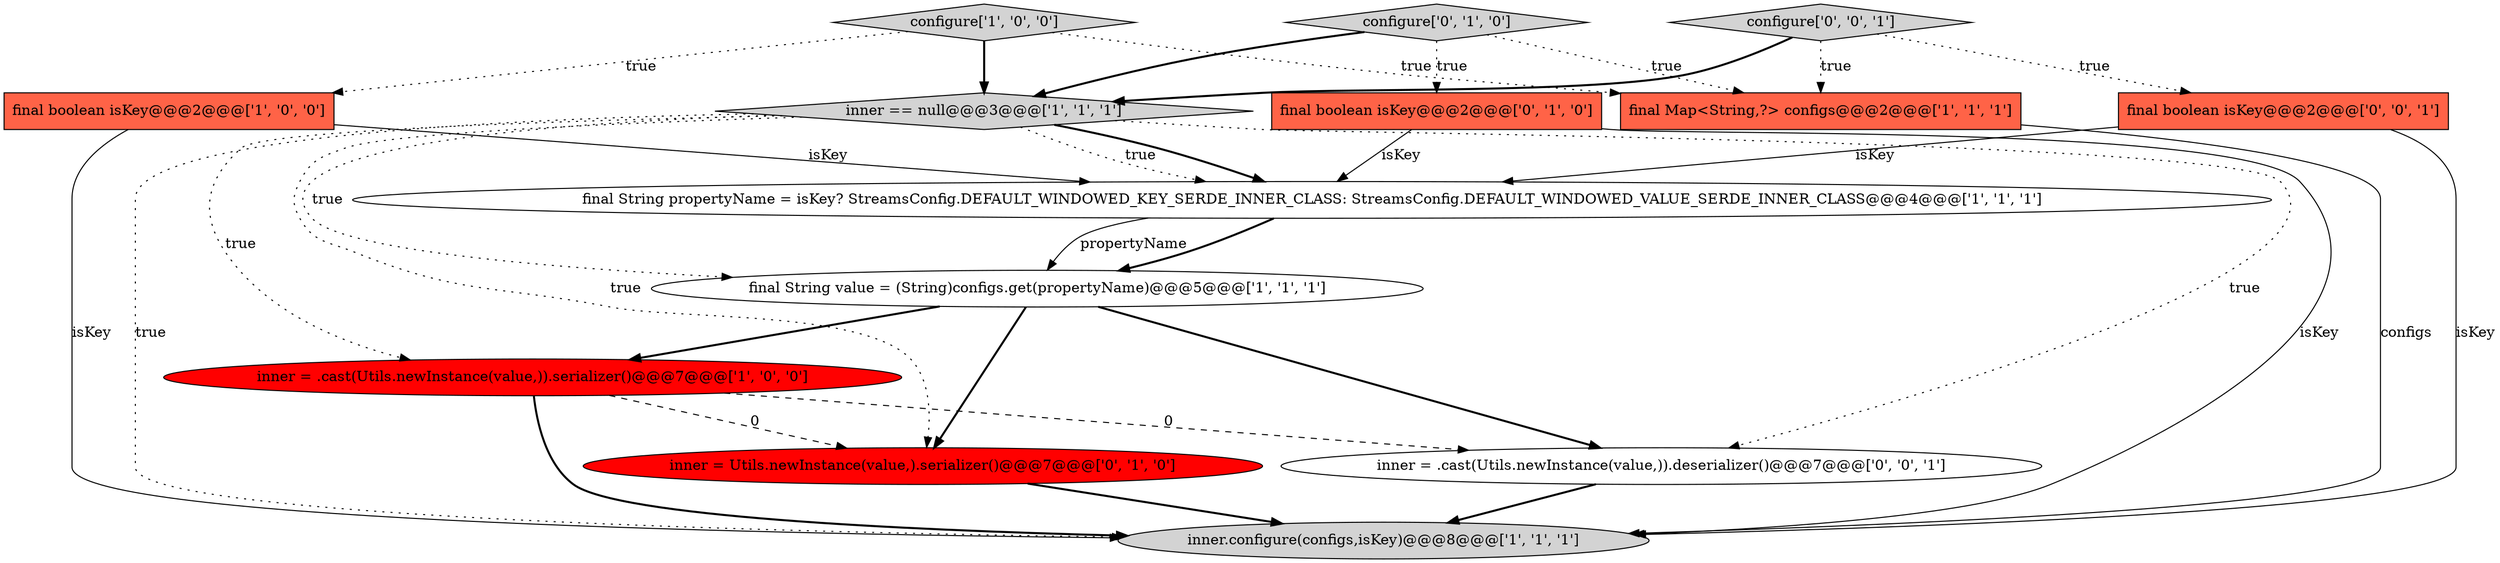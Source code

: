 digraph {
12 [style = filled, label = "inner = .cast(Utils.newInstance(value,)).deserializer()@@@7@@@['0', '0', '1']", fillcolor = white, shape = ellipse image = "AAA0AAABBB3BBB"];
11 [style = filled, label = "final boolean isKey@@@2@@@['0', '0', '1']", fillcolor = tomato, shape = box image = "AAA0AAABBB3BBB"];
0 [style = filled, label = "inner = .cast(Utils.newInstance(value,)).serializer()@@@7@@@['1', '0', '0']", fillcolor = red, shape = ellipse image = "AAA1AAABBB1BBB"];
6 [style = filled, label = "final String propertyName = isKey? StreamsConfig.DEFAULT_WINDOWED_KEY_SERDE_INNER_CLASS: StreamsConfig.DEFAULT_WINDOWED_VALUE_SERDE_INNER_CLASS@@@4@@@['1', '1', '1']", fillcolor = white, shape = ellipse image = "AAA0AAABBB1BBB"];
9 [style = filled, label = "final boolean isKey@@@2@@@['0', '1', '0']", fillcolor = tomato, shape = box image = "AAA0AAABBB2BBB"];
8 [style = filled, label = "inner = Utils.newInstance(value,).serializer()@@@7@@@['0', '1', '0']", fillcolor = red, shape = ellipse image = "AAA1AAABBB2BBB"];
5 [style = filled, label = "final Map<String,?> configs@@@2@@@['1', '1', '1']", fillcolor = tomato, shape = box image = "AAA0AAABBB1BBB"];
4 [style = filled, label = "inner == null@@@3@@@['1', '1', '1']", fillcolor = lightgray, shape = diamond image = "AAA0AAABBB1BBB"];
3 [style = filled, label = "configure['1', '0', '0']", fillcolor = lightgray, shape = diamond image = "AAA0AAABBB1BBB"];
10 [style = filled, label = "configure['0', '1', '0']", fillcolor = lightgray, shape = diamond image = "AAA0AAABBB2BBB"];
7 [style = filled, label = "inner.configure(configs,isKey)@@@8@@@['1', '1', '1']", fillcolor = lightgray, shape = ellipse image = "AAA0AAABBB1BBB"];
1 [style = filled, label = "final boolean isKey@@@2@@@['1', '0', '0']", fillcolor = tomato, shape = box image = "AAA0AAABBB1BBB"];
13 [style = filled, label = "configure['0', '0', '1']", fillcolor = lightgray, shape = diamond image = "AAA0AAABBB3BBB"];
2 [style = filled, label = "final String value = (String)configs.get(propertyName)@@@5@@@['1', '1', '1']", fillcolor = white, shape = ellipse image = "AAA0AAABBB1BBB"];
4->6 [style = dotted, label="true"];
6->2 [style = solid, label="propertyName"];
9->7 [style = solid, label="isKey"];
1->7 [style = solid, label="isKey"];
4->6 [style = bold, label=""];
4->0 [style = dotted, label="true"];
4->8 [style = dotted, label="true"];
4->7 [style = dotted, label="true"];
13->5 [style = dotted, label="true"];
11->6 [style = solid, label="isKey"];
0->12 [style = dashed, label="0"];
10->9 [style = dotted, label="true"];
1->6 [style = solid, label="isKey"];
10->5 [style = dotted, label="true"];
3->4 [style = bold, label=""];
12->7 [style = bold, label=""];
2->12 [style = bold, label=""];
8->7 [style = bold, label=""];
0->7 [style = bold, label=""];
6->2 [style = bold, label=""];
2->0 [style = bold, label=""];
3->5 [style = dotted, label="true"];
9->6 [style = solid, label="isKey"];
10->4 [style = bold, label=""];
11->7 [style = solid, label="isKey"];
13->11 [style = dotted, label="true"];
0->8 [style = dashed, label="0"];
5->7 [style = solid, label="configs"];
4->12 [style = dotted, label="true"];
3->1 [style = dotted, label="true"];
4->2 [style = dotted, label="true"];
2->8 [style = bold, label=""];
13->4 [style = bold, label=""];
}
